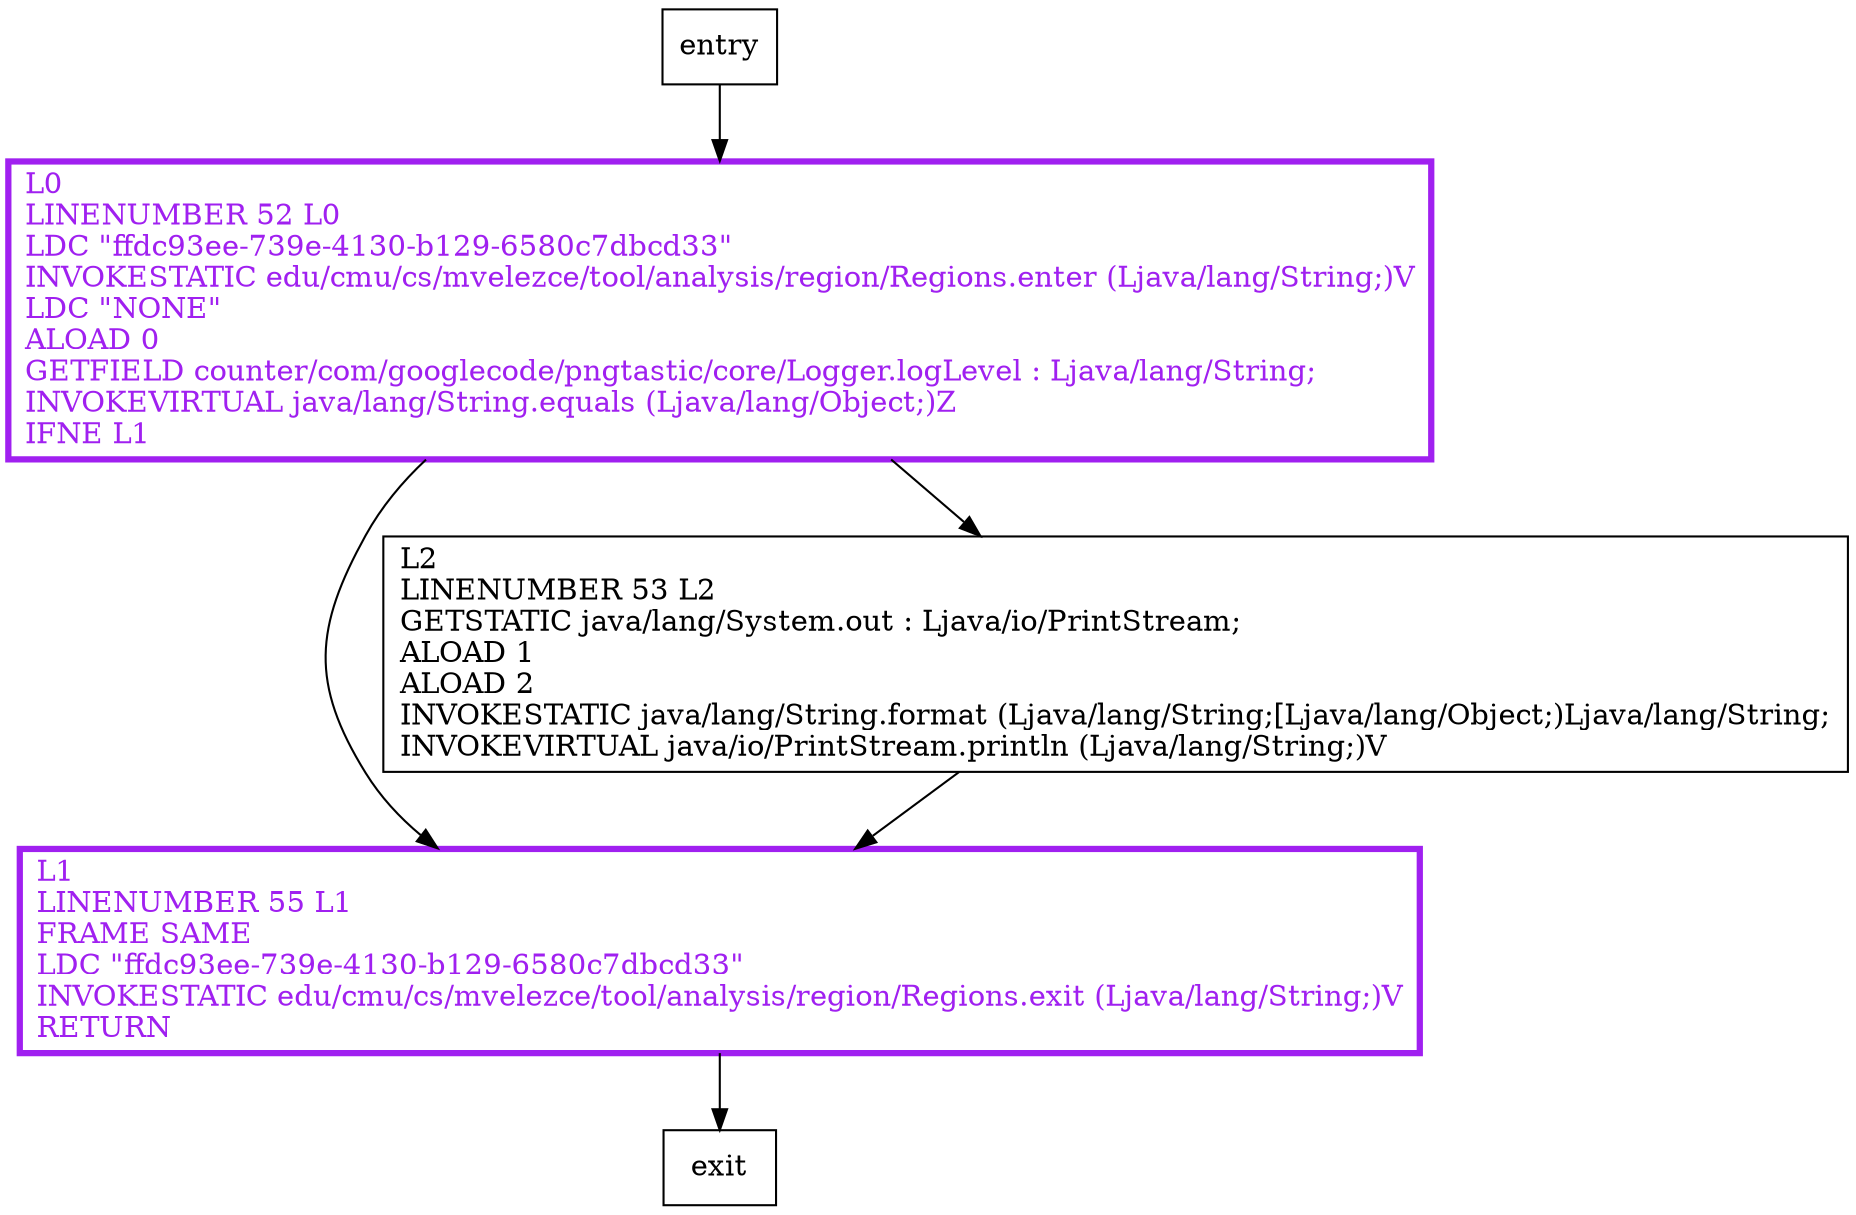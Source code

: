 digraph error {
node [shape=record];
869896271 [label="L1\lLINENUMBER 55 L1\lFRAME SAME\lLDC \"ffdc93ee-739e-4130-b129-6580c7dbcd33\"\lINVOKESTATIC edu/cmu/cs/mvelezce/tool/analysis/region/Regions.exit (Ljava/lang/String;)V\lRETURN\l"];
589593420 [label="L0\lLINENUMBER 52 L0\lLDC \"ffdc93ee-739e-4130-b129-6580c7dbcd33\"\lINVOKESTATIC edu/cmu/cs/mvelezce/tool/analysis/region/Regions.enter (Ljava/lang/String;)V\lLDC \"NONE\"\lALOAD 0\lGETFIELD counter/com/googlecode/pngtastic/core/Logger.logLevel : Ljava/lang/String;\lINVOKEVIRTUAL java/lang/String.equals (Ljava/lang/Object;)Z\lIFNE L1\l"];
1266282188 [label="L2\lLINENUMBER 53 L2\lGETSTATIC java/lang/System.out : Ljava/io/PrintStream;\lALOAD 1\lALOAD 2\lINVOKESTATIC java/lang/String.format (Ljava/lang/String;[Ljava/lang/Object;)Ljava/lang/String;\lINVOKEVIRTUAL java/io/PrintStream.println (Ljava/lang/String;)V\l"];
entry;
exit;
entry -> 589593420;
869896271 -> exit;
589593420 -> 869896271;
589593420 -> 1266282188;
1266282188 -> 869896271;
869896271[fontcolor="purple", penwidth=3, color="purple"];
589593420[fontcolor="purple", penwidth=3, color="purple"];
}
